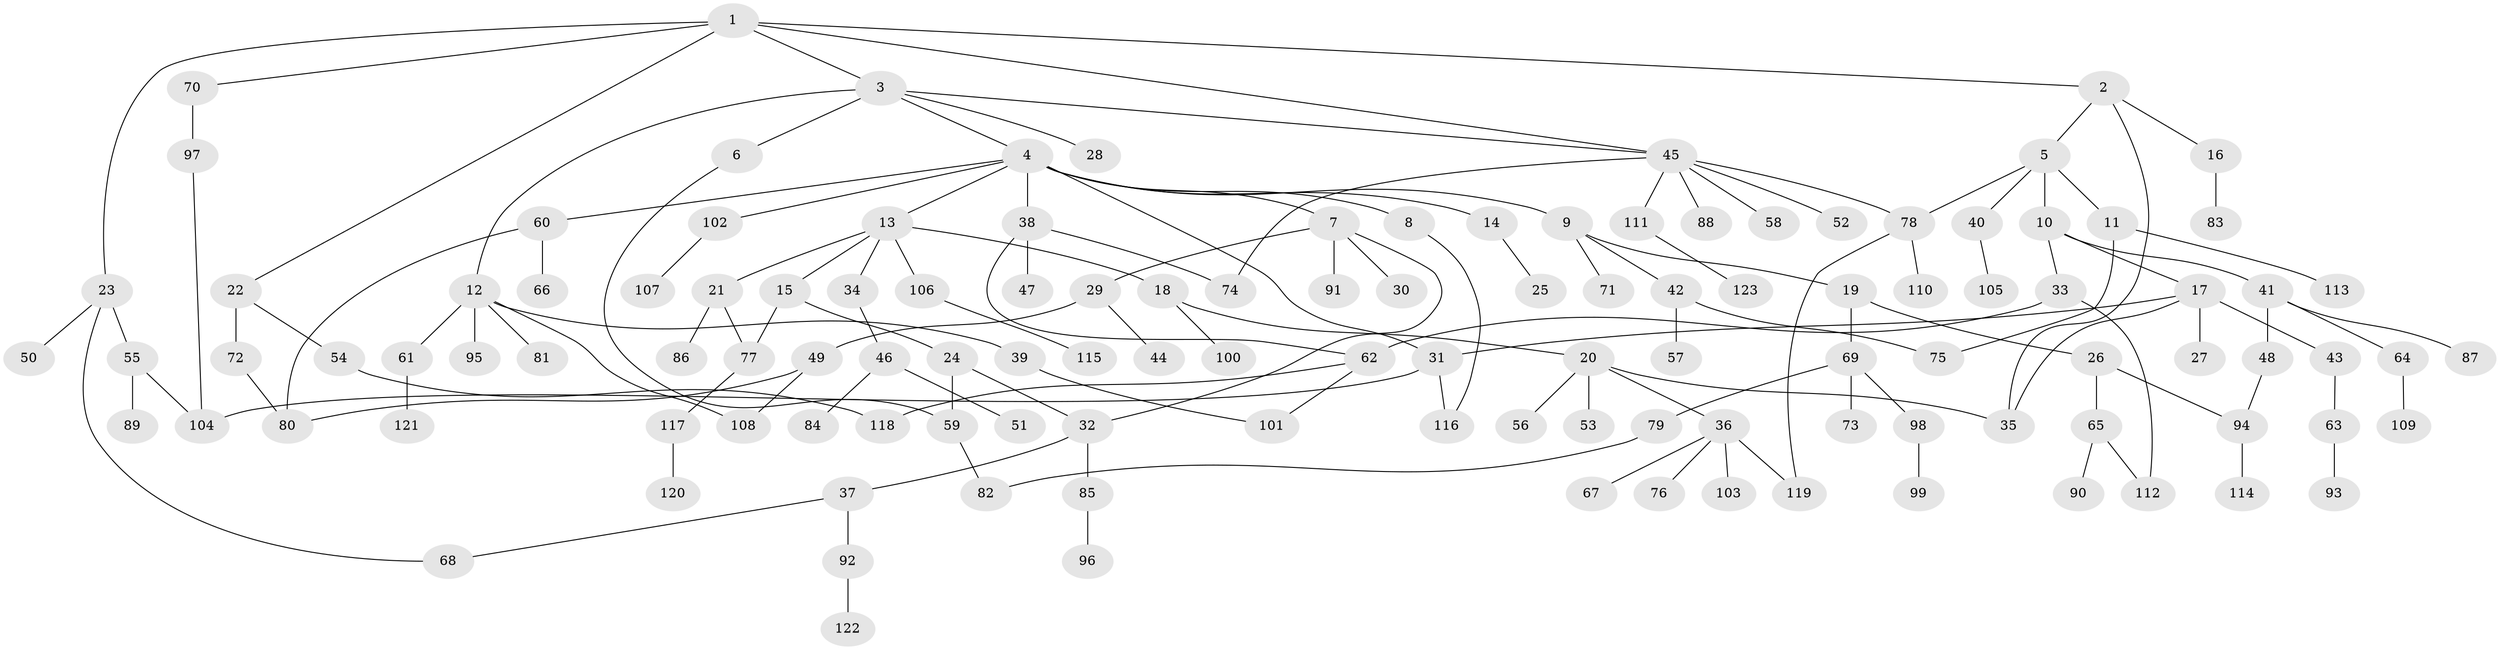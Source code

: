 // Generated by graph-tools (version 1.1) at 2025/25/03/09/25 03:25:31]
// undirected, 123 vertices, 146 edges
graph export_dot {
graph [start="1"]
  node [color=gray90,style=filled];
  1;
  2;
  3;
  4;
  5;
  6;
  7;
  8;
  9;
  10;
  11;
  12;
  13;
  14;
  15;
  16;
  17;
  18;
  19;
  20;
  21;
  22;
  23;
  24;
  25;
  26;
  27;
  28;
  29;
  30;
  31;
  32;
  33;
  34;
  35;
  36;
  37;
  38;
  39;
  40;
  41;
  42;
  43;
  44;
  45;
  46;
  47;
  48;
  49;
  50;
  51;
  52;
  53;
  54;
  55;
  56;
  57;
  58;
  59;
  60;
  61;
  62;
  63;
  64;
  65;
  66;
  67;
  68;
  69;
  70;
  71;
  72;
  73;
  74;
  75;
  76;
  77;
  78;
  79;
  80;
  81;
  82;
  83;
  84;
  85;
  86;
  87;
  88;
  89;
  90;
  91;
  92;
  93;
  94;
  95;
  96;
  97;
  98;
  99;
  100;
  101;
  102;
  103;
  104;
  105;
  106;
  107;
  108;
  109;
  110;
  111;
  112;
  113;
  114;
  115;
  116;
  117;
  118;
  119;
  120;
  121;
  122;
  123;
  1 -- 2;
  1 -- 3;
  1 -- 22;
  1 -- 23;
  1 -- 45;
  1 -- 70;
  2 -- 5;
  2 -- 16;
  2 -- 35;
  3 -- 4;
  3 -- 6;
  3 -- 12;
  3 -- 28;
  3 -- 45;
  4 -- 7;
  4 -- 8;
  4 -- 9;
  4 -- 13;
  4 -- 14;
  4 -- 38;
  4 -- 60;
  4 -- 102;
  4 -- 31;
  5 -- 10;
  5 -- 11;
  5 -- 40;
  5 -- 78;
  6 -- 59;
  7 -- 29;
  7 -- 30;
  7 -- 91;
  7 -- 32;
  8 -- 116;
  9 -- 19;
  9 -- 42;
  9 -- 71;
  10 -- 17;
  10 -- 33;
  10 -- 41;
  11 -- 113;
  11 -- 75;
  12 -- 39;
  12 -- 61;
  12 -- 81;
  12 -- 95;
  12 -- 108;
  13 -- 15;
  13 -- 18;
  13 -- 21;
  13 -- 34;
  13 -- 106;
  14 -- 25;
  15 -- 24;
  15 -- 77;
  16 -- 83;
  17 -- 27;
  17 -- 31;
  17 -- 35;
  17 -- 43;
  18 -- 20;
  18 -- 100;
  19 -- 26;
  19 -- 69;
  20 -- 36;
  20 -- 53;
  20 -- 56;
  20 -- 35;
  21 -- 86;
  21 -- 77;
  22 -- 54;
  22 -- 72;
  23 -- 50;
  23 -- 55;
  23 -- 68;
  24 -- 32;
  24 -- 59;
  26 -- 65;
  26 -- 94;
  29 -- 44;
  29 -- 49;
  31 -- 116;
  31 -- 104;
  32 -- 37;
  32 -- 85;
  33 -- 112;
  33 -- 62;
  34 -- 46;
  36 -- 67;
  36 -- 76;
  36 -- 103;
  36 -- 119;
  37 -- 92;
  37 -- 68;
  38 -- 47;
  38 -- 62;
  38 -- 74;
  39 -- 101;
  40 -- 105;
  41 -- 48;
  41 -- 64;
  41 -- 87;
  42 -- 57;
  42 -- 75;
  43 -- 63;
  45 -- 52;
  45 -- 58;
  45 -- 78;
  45 -- 88;
  45 -- 111;
  45 -- 74;
  46 -- 51;
  46 -- 84;
  48 -- 94;
  49 -- 108;
  49 -- 80;
  54 -- 118;
  55 -- 89;
  55 -- 104;
  59 -- 82;
  60 -- 66;
  60 -- 80;
  61 -- 121;
  62 -- 118;
  62 -- 101;
  63 -- 93;
  64 -- 109;
  65 -- 90;
  65 -- 112;
  69 -- 73;
  69 -- 79;
  69 -- 98;
  70 -- 97;
  72 -- 80;
  77 -- 117;
  78 -- 110;
  78 -- 119;
  79 -- 82;
  85 -- 96;
  92 -- 122;
  94 -- 114;
  97 -- 104;
  98 -- 99;
  102 -- 107;
  106 -- 115;
  111 -- 123;
  117 -- 120;
}
